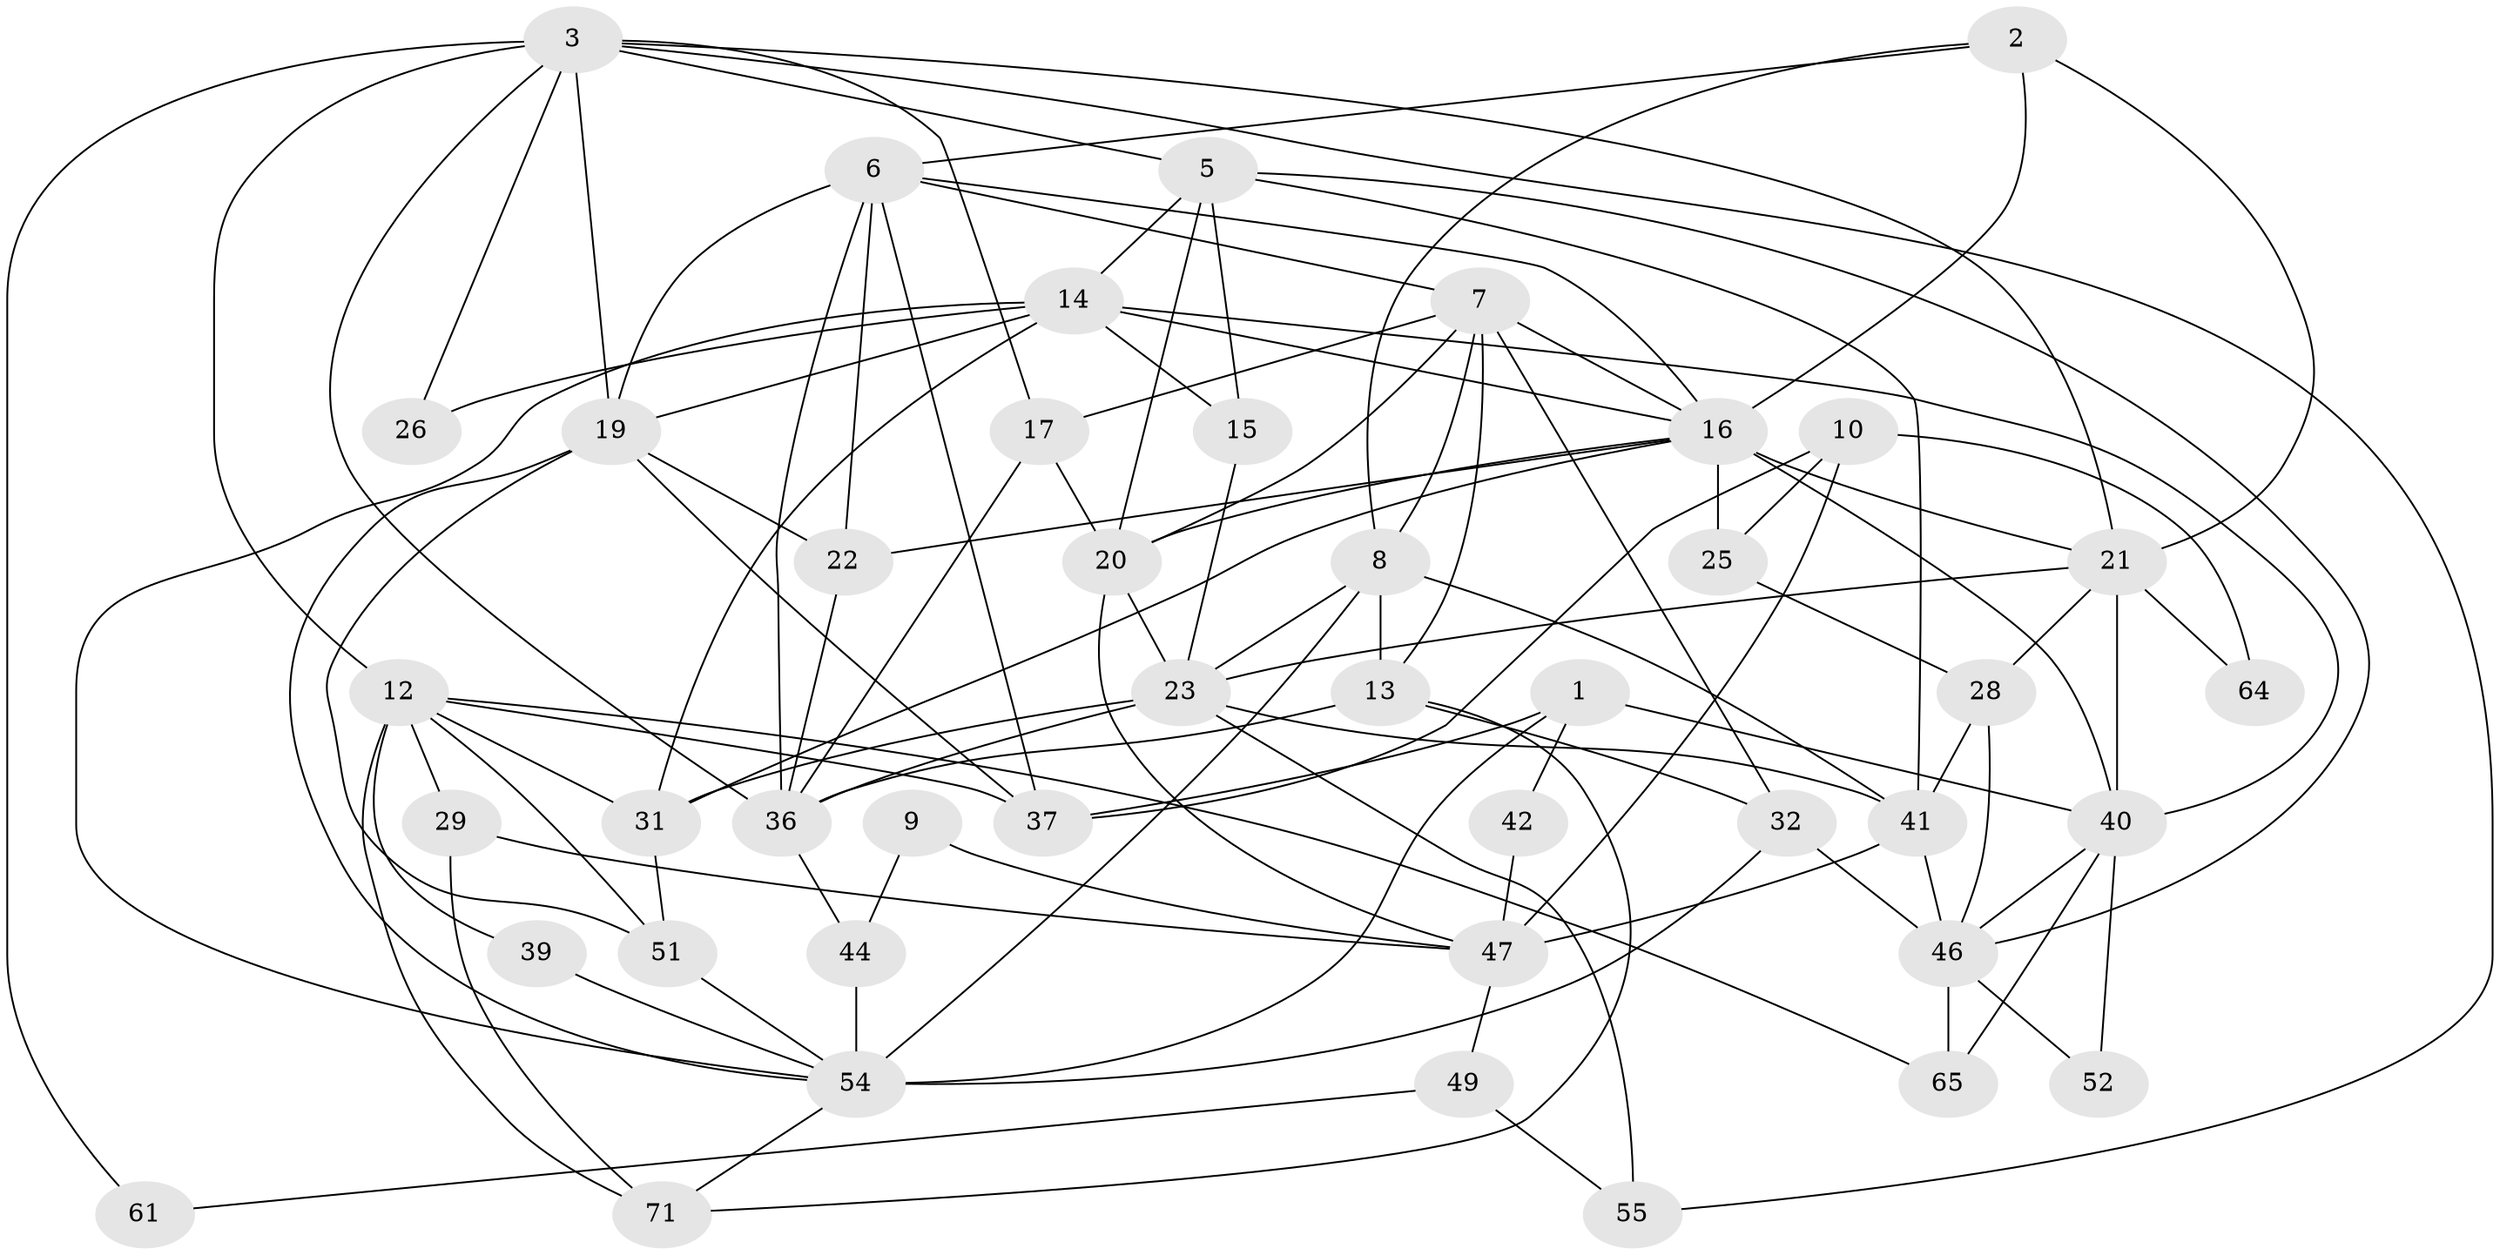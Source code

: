 // original degree distribution, {3: 0.22535211267605634, 4: 0.28169014084507044, 7: 0.07042253521126761, 6: 0.09859154929577464, 2: 0.18309859154929578, 5: 0.1267605633802817, 8: 0.014084507042253521}
// Generated by graph-tools (version 1.1) at 2025/41/03/06/25 10:41:56]
// undirected, 44 vertices, 109 edges
graph export_dot {
graph [start="1"]
  node [color=gray90,style=filled];
  1 [super="+11"];
  2 [super="+35"];
  3 [super="+4"];
  5 [super="+45"];
  6 [super="+34"];
  7 [super="+59"];
  8 [super="+27"];
  9;
  10;
  12 [super="+53"];
  13 [super="+24"];
  14 [super="+50"];
  15;
  16 [super="+18"];
  17 [super="+30"];
  19 [super="+62"];
  20 [super="+67"];
  21 [super="+33"];
  22;
  23 [super="+43"];
  25;
  26;
  28 [super="+38"];
  29;
  31 [super="+56"];
  32 [super="+69"];
  36 [super="+60"];
  37 [super="+58"];
  39;
  40 [super="+68"];
  41 [super="+63"];
  42;
  44 [super="+57"];
  46 [super="+70"];
  47 [super="+48"];
  49;
  51;
  52;
  54 [super="+66"];
  55;
  61;
  64;
  65;
  71;
  1 -- 40;
  1 -- 54 [weight=2];
  1 -- 42;
  1 -- 37;
  2 -- 6;
  2 -- 16;
  2 -- 8;
  2 -- 21;
  3 -- 26;
  3 -- 61;
  3 -- 21;
  3 -- 17;
  3 -- 5;
  3 -- 55;
  3 -- 12;
  3 -- 36;
  3 -- 19;
  5 -- 14;
  5 -- 15;
  5 -- 46;
  5 -- 20;
  5 -- 41;
  6 -- 19;
  6 -- 16;
  6 -- 7;
  6 -- 22;
  6 -- 37;
  6 -- 36;
  7 -- 8;
  7 -- 16;
  7 -- 20;
  7 -- 32;
  7 -- 13;
  7 -- 17;
  8 -- 13 [weight=3];
  8 -- 41;
  8 -- 54 [weight=2];
  8 -- 23;
  9 -- 44;
  9 -- 47;
  10 -- 37;
  10 -- 25;
  10 -- 64;
  10 -- 47;
  12 -- 51;
  12 -- 29;
  12 -- 39;
  12 -- 71;
  12 -- 65;
  12 -- 37;
  12 -- 31;
  13 -- 71;
  13 -- 32;
  13 -- 36;
  14 -- 31;
  14 -- 54;
  14 -- 15;
  14 -- 40;
  14 -- 26;
  14 -- 19;
  14 -- 16;
  15 -- 23;
  16 -- 25;
  16 -- 31;
  16 -- 40;
  16 -- 20;
  16 -- 21;
  16 -- 22;
  17 -- 36;
  17 -- 20;
  19 -- 37;
  19 -- 51;
  19 -- 54;
  19 -- 22;
  20 -- 47;
  20 -- 23;
  21 -- 28;
  21 -- 40;
  21 -- 64;
  21 -- 23;
  22 -- 36;
  23 -- 55;
  23 -- 31;
  23 -- 36;
  23 -- 41;
  25 -- 28;
  28 -- 46;
  28 -- 41;
  29 -- 71;
  29 -- 47;
  31 -- 51;
  32 -- 46 [weight=2];
  32 -- 54;
  36 -- 44;
  39 -- 54;
  40 -- 46;
  40 -- 52;
  40 -- 65;
  41 -- 46;
  41 -- 47;
  42 -- 47;
  44 -- 54 [weight=2];
  46 -- 65;
  46 -- 52;
  47 -- 49;
  49 -- 55;
  49 -- 61;
  51 -- 54;
  54 -- 71;
}
